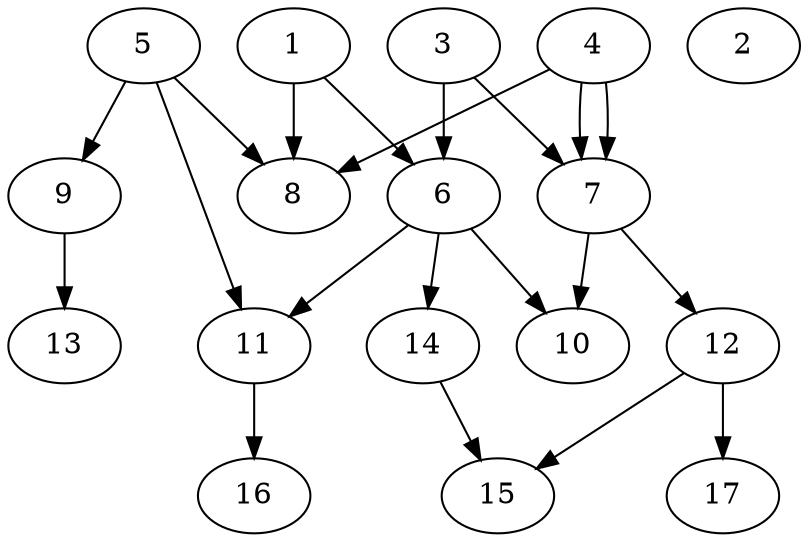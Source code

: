 // DAG automatically generated by daggen at Fri May 24 12:58:28 2024
// daggen-master/daggen -n 17 --fat 0.5 --density 0.5 --regular 0.5 --jump 2 --minalpha 20 --maxalpha 50 --dot -o dags_dot_17/sim_1.dot 
digraph G {
  1 [size="231928233984", alpha="37.29"]
  1 -> 6 [size ="301989888"]
  1 -> 8 [size ="301989888"]
  2 [size="14981717594", alpha="41.63"]
  3 [size="2567703071", alpha="26.24"]
  3 -> 6 [size ="209715200"]
  3 -> 7 [size ="209715200"]
  4 [size="236043746240", alpha="31.46"]
  4 -> 7 [size ="301989888"]
  4 -> 7 [size ="301989888"]
  4 -> 8 [size ="301989888"]
  5 [size="231928233984", alpha="20.39"]
  5 -> 8 [size ="301989888"]
  5 -> 9 [size ="301989888"]
  5 -> 11 [size ="301989888"]
  6 [size="43096181557", alpha="20.29"]
  6 -> 10 [size ="33554432"]
  6 -> 11 [size ="33554432"]
  6 -> 14 [size ="33554432"]
  7 [size="23766402109", alpha="27.61"]
  7 -> 10 [size ="679477248"]
  7 -> 12 [size ="679477248"]
  8 [size="25620217965", alpha="29.90"]
  9 [size="134217728000", alpha="25.14"]
  9 -> 13 [size ="209715200"]
  10 [size="4708827814", alpha="34.42"]
  11 [size="45724283745", alpha="37.94"]
  11 -> 16 [size ="33554432"]
  12 [size="2705340648", alpha="45.30"]
  12 -> 15 [size ="209715200"]
  12 -> 17 [size ="209715200"]
  13 [size="411409098051", alpha="20.28"]
  14 [size="25765287919", alpha="49.23"]
  14 -> 15 [size ="33554432"]
  15 [size="28782667162", alpha="44.97"]
  16 [size="1069741673", alpha="32.69"]
  17 [size="20711339408", alpha="30.76"]
}
